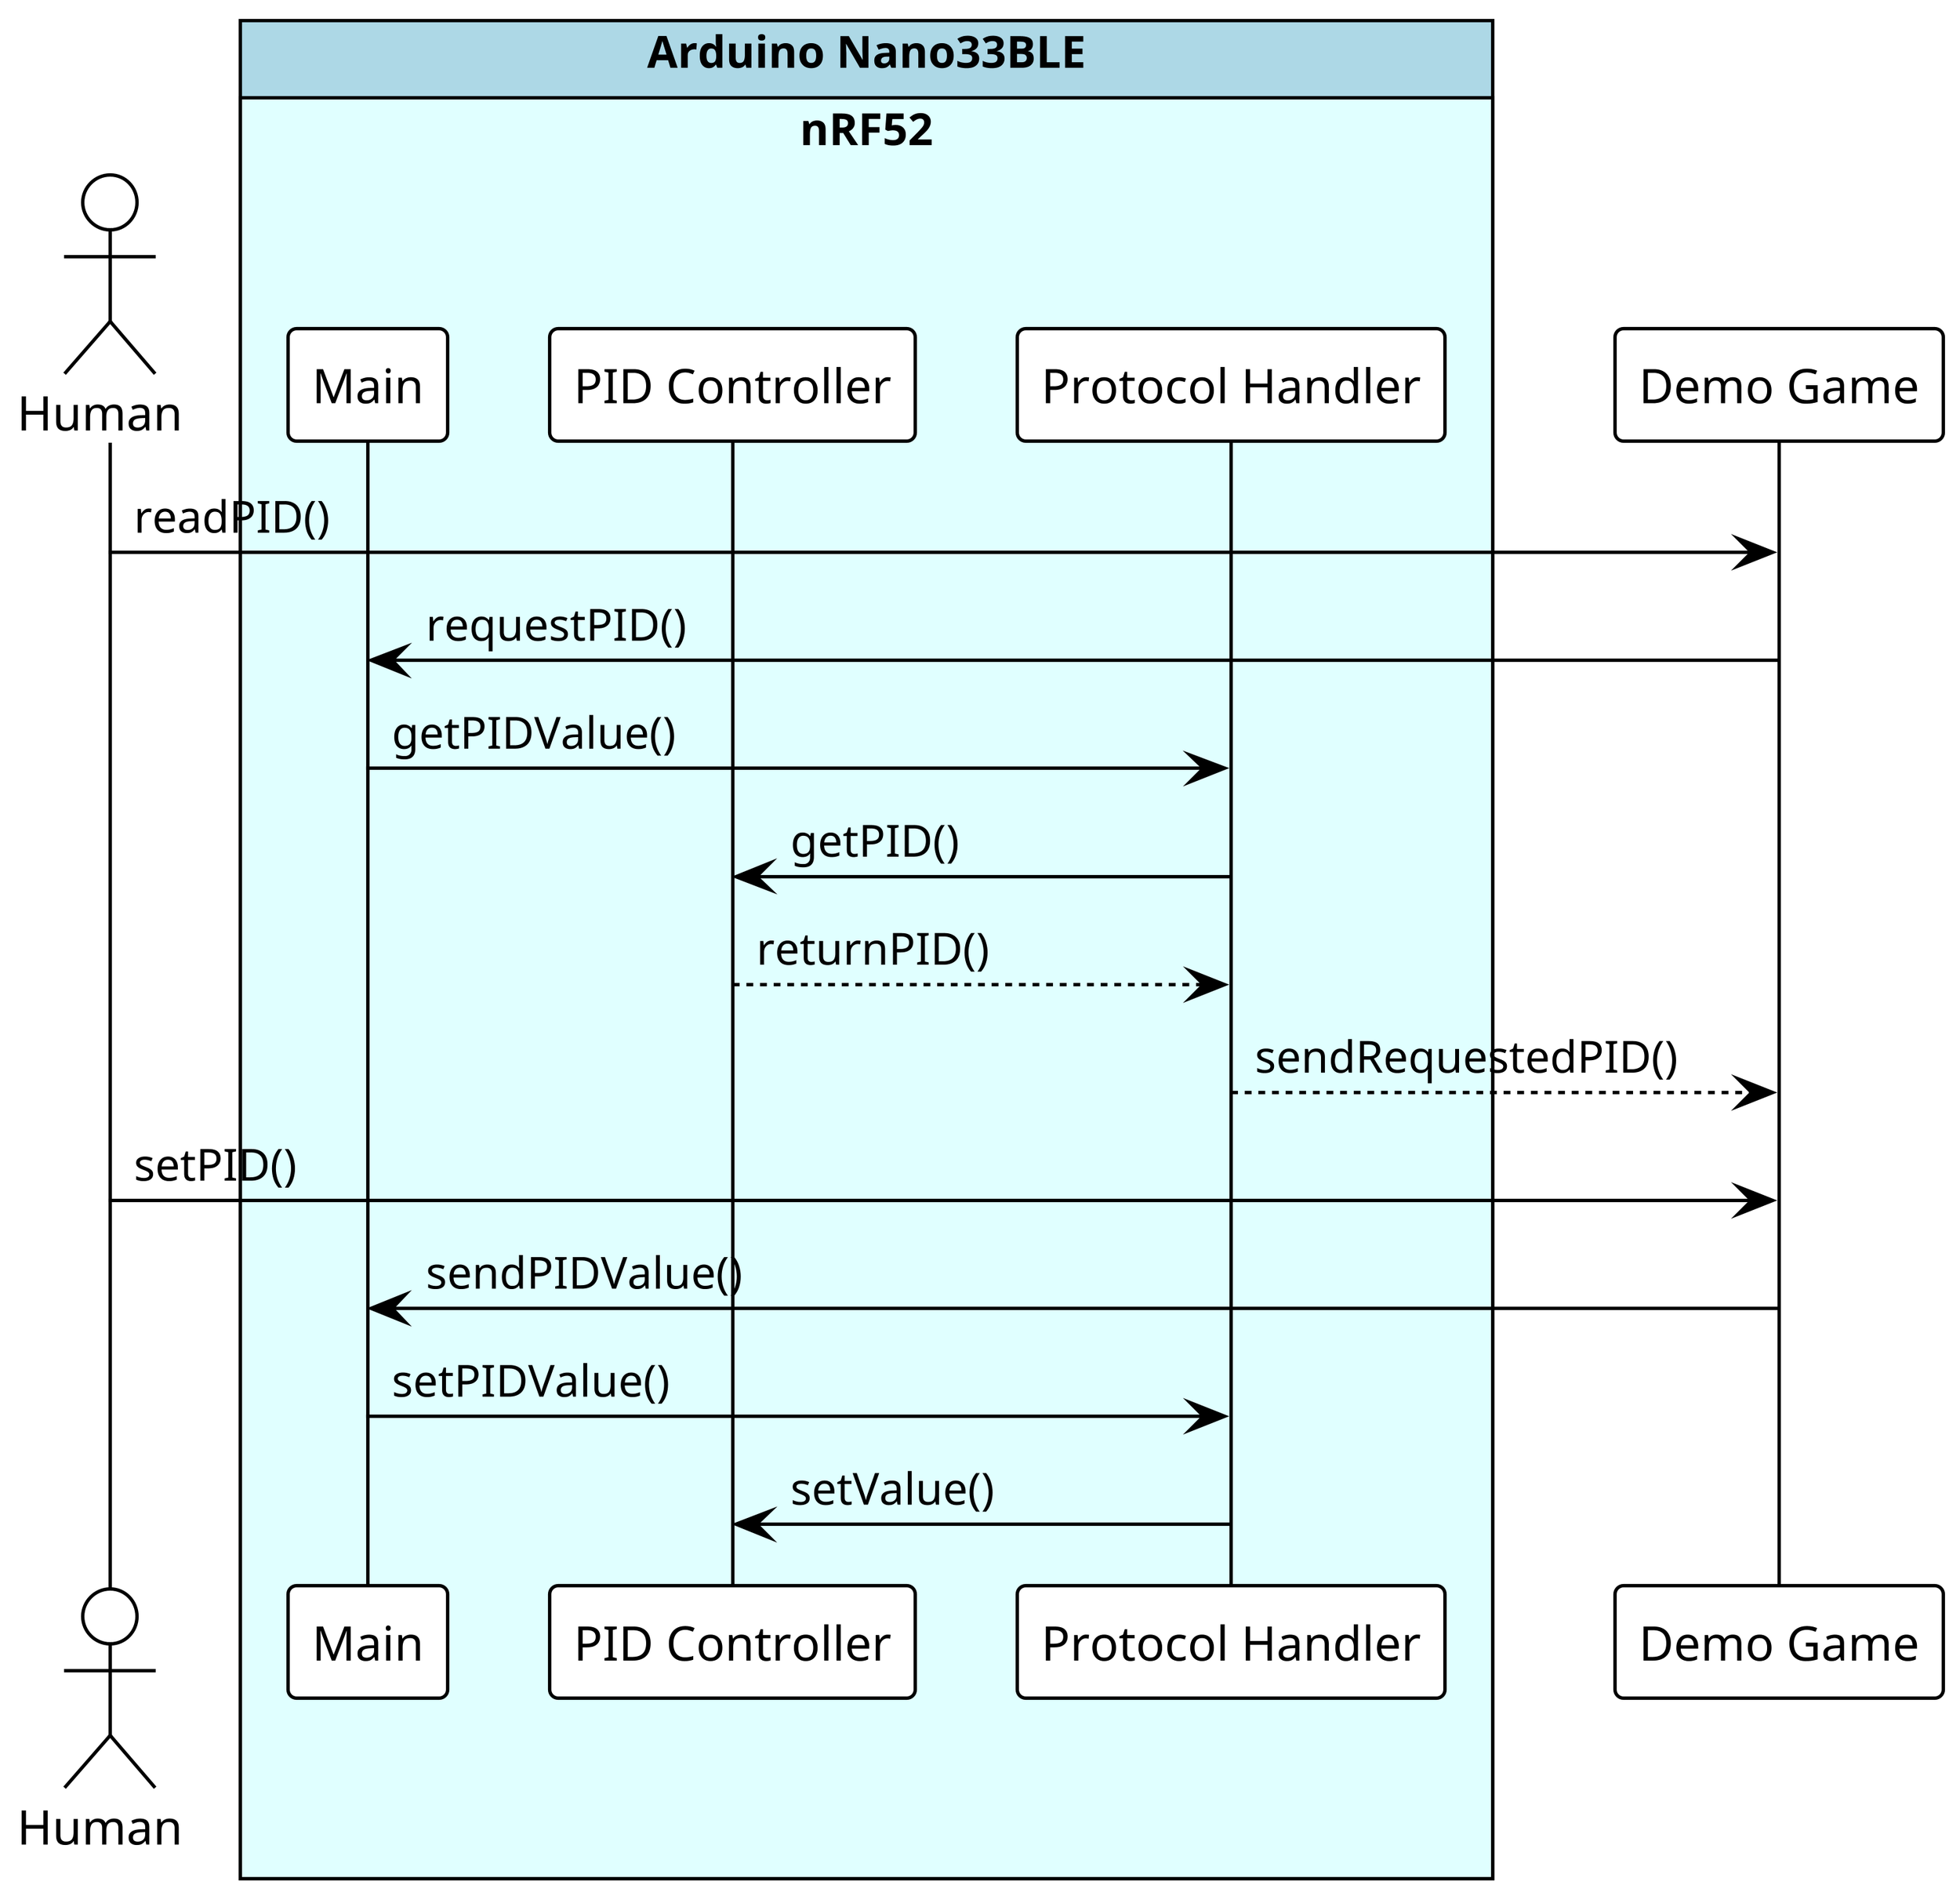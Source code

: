 @startuml

!theme plain
skinparam dpi 500

!pragma teoz true
actor       "Human"             as client
box         "Arduino Nano33BLE" #LightBlue
box         "nRF52"             #LightCyan
participant "Main"              as main
participant "PID Controller"    as pid
participant "Protocol Handler"  as protocol
end box
end box
participant "Demo Game"         as game

'===========================
' readPID
'===========================
client -> game: readPID()
game -> main: requestPID()
main -> protocol: getPIDValue()
protocol -> pid: getPID()
pid --> protocol: returnPID()
protocol --> game: sendRequestedPID()

'===========================
' setPID
'===========================
client -> game: setPID()
game -> main: sendPIDValue()
main -> protocol: setPIDValue()
protocol -> pid: setValue()
@enduml